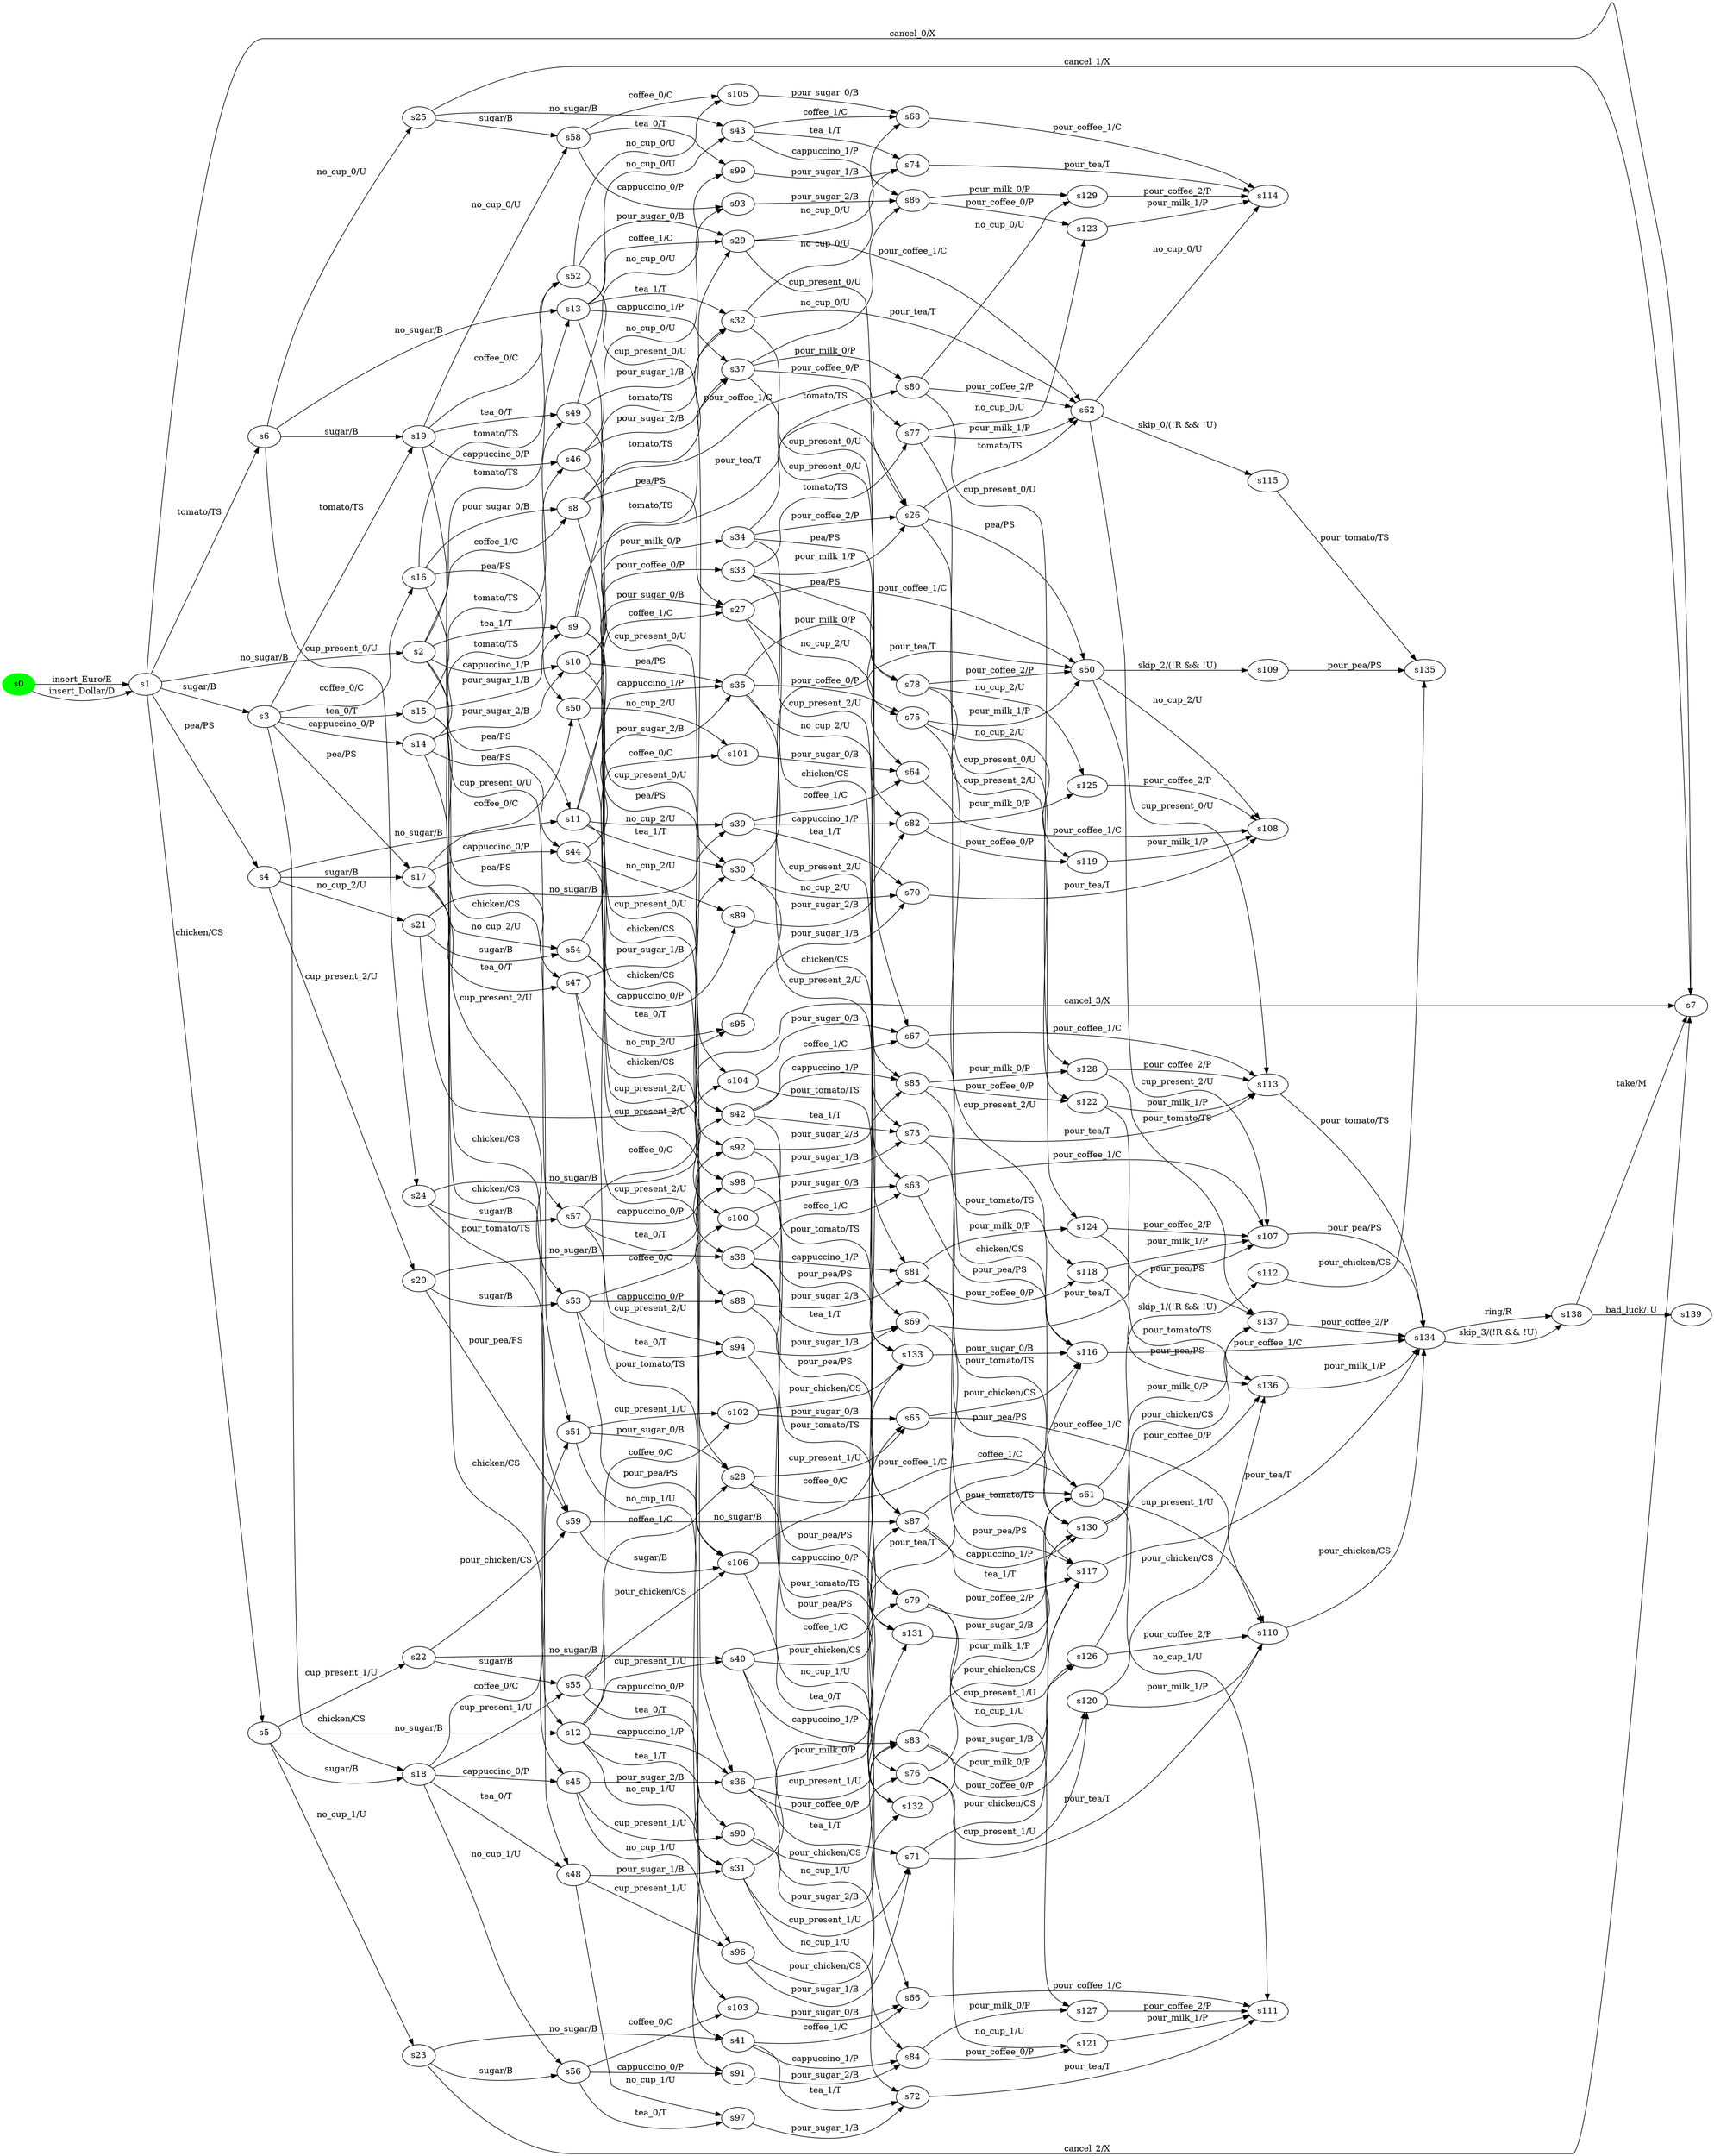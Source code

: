 digraph G {
rankdir=LR;
state0[ label = "s0", style=filled, color=green ];
state1 [ label = "s31" ];
state1 -> state2 [ label=" cup_present_1/U " ];
state1 -> state3 [ label=" no_cup_1/U " ];
state1 -> state4 [ label=" pour_tea/T " ];
state5 [ label = "s30" ];
state5 -> state6 [ label=" cup_present_2/U " ];
state5 -> state7 [ label=" no_cup_2/U " ];
state5 -> state8 [ label=" pour_tea/T " ];
state9 [ label = "s33" ];
state9 -> state10 [ label=" pour_milk_1/P " ];
state9 -> state11 [ label=" tomato/TS " ];
state9 -> state12 [ label=" pea/PS " ];
state9 -> state13 [ label=" chicken/CS " ];
state14 [ label = "s32" ];
state14 -> state15 [ label=" cup_present_0/U " ];
state14 -> state16 [ label=" no_cup_0/U " ];
state14 -> state17 [ label=" pour_tea/T " ];
state18 [ label = "s35" ];
state18 -> state19 [ label=" no_cup_2/U " ];
state18 -> state20 [ label=" pour_milk_0/P " ];
state18 -> state12 [ label=" pour_coffee_0/P " ];
state18 -> state21 [ label=" cup_present_2/U " ];
state22 [ label = "s34" ];
state22 -> state23 [ label=" chicken/CS " ];
state22 -> state10 [ label=" pour_coffee_2/P " ];
state22 -> state24 [ label=" tomato/TS " ];
state22 -> state20 [ label=" pea/PS " ];
state25 [ label = "s37" ];
state25 -> state26 [ label=" no_cup_0/U " ];
state25 -> state11 [ label=" pour_coffee_0/P " ];
state25 -> state27 [ label=" cup_present_0/U " ];
state25 -> state24 [ label=" pour_milk_0/P " ];
state28 [ label = "s36" ];
state28 -> state29 [ label=" no_cup_1/U " ];
state28 -> state13 [ label=" pour_coffee_0/P " ];
state28 -> state30 [ label=" cup_present_1/U " ];
state28 -> state23 [ label=" pour_milk_0/P " ];
state31 [ label = "s39" ];
state31 -> state19 [ label=" cappuccino_1/P " ];
state31 -> state32 [ label=" coffee_1/C " ];
state31 -> state7 [ label=" tea_1/T " ];
state33 [ label = "s38" ];
state33 -> state34 [ label=" pour_pea/PS " ];
state33 -> state35 [ label=" coffee_1/C " ];
state33 -> state21 [ label=" cappuccino_1/P " ];
state33 -> state6 [ label=" tea_1/T " ];
state0 -> state36 [ label=" insert_Euro/E " ];
state0 -> state36 [ label=" insert_Dollar/D " ];
state36 [ label = "s1" ];
state36 -> state37 [ label=" cancel_0/X " ];
state36 -> state38 [ label=" tomato/TS " ];
state36 -> state39 [ label=" sugar/B " ];
state36 -> state40 [ label=" chicken/CS " ];
state36 -> state41 [ label=" pea/PS " ];
state36 -> state42 [ label=" no_sugar/B " ];
state42 [ label = "s2" ];
state42 -> state43 [ label=" tea_1/T " ];
state42 -> state44 [ label=" pea/PS " ];
state42 -> state45 [ label=" coffee_1/C " ];
state42 -> state46 [ label=" chicken/CS " ];
state42 -> state47 [ label=" cappuccino_1/P " ];
state42 -> state48 [ label=" tomato/TS " ];
state39 [ label = "s3" ];
state39 -> state49 [ label=" tea_0/T " ];
state39 -> state50 [ label=" coffee_0/C " ];
state39 -> state51 [ label=" pea/PS " ];
state39 -> state52 [ label=" chicken/CS " ];
state39 -> state53 [ label=" cappuccino_0/P " ];
state39 -> state54 [ label=" tomato/TS " ];
state41 [ label = "s4" ];
state41 -> state55 [ label=" cup_present_2/U " ];
state41 -> state51 [ label=" sugar/B " ];
state41 -> state44 [ label=" no_sugar/B " ];
state41 -> state56 [ label=" no_cup_2/U " ];
state40 [ label = "s5" ];
state40 -> state57 [ label=" cup_present_1/U " ];
state40 -> state46 [ label=" no_sugar/B " ];
state40 -> state52 [ label=" sugar/B " ];
state40 -> state58 [ label=" no_cup_1/U " ];
state38 [ label = "s6" ];
state38 -> state54 [ label=" sugar/B " ];
state38 -> state59 [ label=" cup_present_0/U " ];
state38 -> state60 [ label=" no_cup_0/U " ];
state38 -> state48 [ label=" no_sugar/B " ];
state37 [ label = "s7" ];
state45 [ label = "s8" ];
state45 -> state61 [ label=" tomato/TS " ];
state45 -> state62 [ label=" chicken/CS " ];
state45 -> state10 [ label=" pour_coffee_1/C " ];
state45 -> state63 [ label=" pea/PS " ];
state43 [ label = "s9" ];
state43 -> state14 [ label=" tomato/TS " ];
state43 -> state1 [ label=" chicken/CS " ];
state43 -> state10 [ label=" pour_tea/T " ];
state43 -> state5 [ label=" pea/PS " ];
state64 [ label = "s40" ];
state64 -> state2 [ label=" tea_1/T " ];
state64 -> state34 [ label=" pour_chicken/CS " ];
state64 -> state30 [ label=" cappuccino_1/P " ];
state64 -> state65 [ label=" coffee_1/C " ];
state66 [ label = "s42" ];
state66 -> state34 [ label=" pour_tomato/TS " ];
state66 -> state15 [ label=" tea_1/T " ];
state66 -> state67 [ label=" coffee_1/C " ];
state66 -> state27 [ label=" cappuccino_1/P " ];
state68 [ label = "s41" ];
state68 -> state29 [ label=" cappuccino_1/P " ];
state68 -> state3 [ label=" tea_1/T " ];
state68 -> state69 [ label=" coffee_1/C " ];
state70 [ label = "s139" ];
state71 [ label = "s44" ];
state71 -> state72 [ label=" no_cup_2/U " ];
state71 -> state18 [ label=" pour_sugar_2/B " ];
state71 -> state73 [ label=" cup_present_2/U " ];
state74 [ label = "s43" ];
state74 -> state16 [ label=" tea_1/T " ];
state74 -> state75 [ label=" coffee_1/C " ];
state74 -> state26 [ label=" cappuccino_1/P " ];
state76 [ label = "s136" ];
state76 -> state77 [ label=" pour_milk_1/P " ];
state78 [ label = "s46" ];
state78 -> state79 [ label=" no_cup_0/U " ];
state78 -> state25 [ label=" pour_sugar_2/B " ];
state78 -> state80 [ label=" cup_present_0/U " ];
state81 [ label = "s135" ];
state82 [ label = "s45" ];
state82 -> state83 [ label=" no_cup_1/U " ];
state82 -> state28 [ label=" pour_sugar_2/B " ];
state82 -> state84 [ label=" cup_present_1/U " ];
state85 [ label = "s138" ];
state85 -> state37 [ label=" take/M " ];
state85 -> state70 [ label=" bad_luck/!U " ];
state86 [ label = "s48" ];
state86 -> state87 [ label=" no_cup_1/U " ];
state86 -> state1 [ label=" pour_sugar_1/B " ];
state86 -> state88 [ label=" cup_present_1/U " ];
state89 [ label = "s47" ];
state89 -> state90 [ label=" no_cup_2/U " ];
state89 -> state91 [ label=" cup_present_2/U " ];
state89 -> state5 [ label=" pour_sugar_1/B " ];
state92 [ label = "s137" ];
state92 -> state77 [ label=" pour_coffee_2/P " ];
state93 [ label = "s49" ];
state93 -> state94 [ label=" no_cup_0/U " ];
state93 -> state14 [ label=" pour_sugar_1/B " ];
state93 -> state95 [ label=" cup_present_0/U " ];
state96 [ label = "s51" ];
state96 -> state97 [ label=" cup_present_1/U " ];
state96 -> state98 [ label=" no_cup_1/U " ];
state96 -> state62 [ label=" pour_sugar_0/B " ];
state99 [ label = "s50" ];
state99 -> state100 [ label=" cup_present_2/U " ];
state99 -> state101 [ label=" no_cup_2/U " ];
state99 -> state63 [ label=" pour_sugar_0/B " ];
state102 [ label = "s53" ];
state102 -> state100 [ label=" coffee_0/C " ];
state102 -> state103 [ label=" pour_pea/PS " ];
state102 -> state91 [ label=" tea_0/T " ];
state102 -> state73 [ label=" cappuccino_0/P " ];
state104 [ label = "s52" ];
state104 -> state105 [ label=" cup_present_0/U " ];
state104 -> state106 [ label=" no_cup_0/U " ];
state104 -> state61 [ label=" pour_sugar_0/B " ];
state107 [ label = "s55" ];
state107 -> state84 [ label=" cappuccino_0/P " ];
state107 -> state97 [ label=" coffee_0/C " ];
state107 -> state88 [ label=" tea_0/T " ];
state107 -> state103 [ label=" pour_chicken/CS " ];
state108 [ label = "s54" ];
state108 -> state101 [ label=" coffee_0/C " ];
state108 -> state90 [ label=" tea_0/T " ];
state108 -> state72 [ label=" cappuccino_0/P " ];
state109 [ label = "s57" ];
state109 -> state80 [ label=" cappuccino_0/P " ];
state109 -> state105 [ label=" coffee_0/C " ];
state109 -> state95 [ label=" tea_0/T " ];
state109 -> state103 [ label=" pour_tomato/TS " ];
state110 [ label = "s56" ];
state110 -> state98 [ label=" coffee_0/C " ];
state110 -> state83 [ label=" cappuccino_0/P " ];
state110 -> state87 [ label=" tea_0/T " ];
state111 [ label = "s59" ];
state111 -> state34 [ label=" no_sugar/B " ];
state111 -> state103 [ label=" sugar/B " ];
state112 [ label = "s58" ];
state112 -> state79 [ label=" cappuccino_0/P " ];
state112 -> state106 [ label=" coffee_0/C " ];
state112 -> state94 [ label=" tea_0/T " ];
state8 [ label = "s60" ];
state8 -> state113 [ label=" skip_2/(!R && !U) " ];
state8 -> state114 [ label=" no_cup_2/U " ];
state8 -> state115 [ label=" cup_present_2/U " ];
state17 [ label = "s62" ];
state17 -> state116 [ label=" no_cup_0/U " ];
state17 -> state117 [ label=" skip_0/(!R && !U) " ];
state17 -> state118 [ label=" cup_present_0/U " ];
state4 [ label = "s61" ];
state4 -> state119 [ label=" no_cup_1/U " ];
state4 -> state120 [ label=" skip_1/(!R && !U) " ];
state4 -> state121 [ label=" cup_present_1/U " ];
state32 [ label = "s64" ];
state32 -> state114 [ label=" pour_coffee_1/C " ];
state35 [ label = "s63" ];
state35 -> state122 [ label=" pour_pea/PS " ];
state35 -> state115 [ label=" pour_coffee_1/C " ];
state69 [ label = "s66" ];
state69 -> state119 [ label=" pour_coffee_1/C " ];
state65 [ label = "s65" ];
state65 -> state122 [ label=" pour_chicken/CS " ];
state65 -> state121 [ label=" pour_coffee_1/C " ];
state75 [ label = "s68" ];
state75 -> state116 [ label=" pour_coffee_1/C " ];
state67 [ label = "s67" ];
state67 -> state118 [ label=" pour_coffee_1/C " ];
state67 -> state122 [ label=" pour_tomato/TS " ];
state6 [ label = "s69" ];
state6 -> state115 [ label=" pour_tea/T " ];
state6 -> state123 [ label=" pour_pea/PS " ];
state121 [ label = "s110" ];
state121 -> state77 [ label=" pour_chicken/CS " ];
state120 [ label = "s112" ];
state120 -> state81 [ label=" pour_chicken/CS " ];
state119 [ label = "s111" ];
state2 [ label = "s71" ];
state2 -> state121 [ label=" pour_tea/T " ];
state2 -> state123 [ label=" pour_chicken/CS " ];
state7 [ label = "s70" ];
state7 -> state114 [ label=" pour_tea/T " ];
state15 [ label = "s73" ];
state15 -> state118 [ label=" pour_tea/T " ];
state15 -> state123 [ label=" pour_tomato/TS " ];
state3 [ label = "s72" ];
state3 -> state119 [ label=" pour_tea/T " ];
state12 [ label = "s75" ];
state12 -> state124 [ label=" no_cup_2/U " ];
state12 -> state125 [ label=" cup_present_2/U " ];
state12 -> state8 [ label=" pour_milk_1/P " ];
state115 [ label = "s107" ];
state115 -> state77 [ label=" pour_pea/PS " ];
state16 [ label = "s74" ];
state16 -> state116 [ label=" pour_tea/T " ];
state103 [ label = "s106" ];
state103 -> state126 [ label=" coffee_0/C " ];
state103 -> state127 [ label=" cappuccino_0/P " ];
state103 -> state128 [ label=" tea_0/T " ];
state11 [ label = "s77" ];
state11 -> state129 [ label=" no_cup_0/U " ];
state11 -> state130 [ label=" cup_present_0/U " ];
state11 -> state17 [ label=" pour_milk_1/P " ];
state113 [ label = "s109" ];
state113 -> state81 [ label=" pour_pea/PS " ];
state13 [ label = "s76" ];
state13 -> state131 [ label=" no_cup_1/U " ];
state13 -> state132 [ label=" cup_present_1/U " ];
state13 -> state4 [ label=" pour_milk_1/P " ];
state114 [ label = "s108" ];
state98 [ label = "s103" ];
state98 -> state69 [ label=" pour_sugar_0/B " ];
state23 [ label = "s79" ];
state23 -> state133 [ label=" no_cup_1/U " ];
state23 -> state134 [ label=" cup_present_1/U " ];
state23 -> state4 [ label=" pour_coffee_2/P " ];
state20 [ label = "s78" ];
state20 -> state135 [ label=" no_cup_2/U " ];
state20 -> state136 [ label=" cup_present_2/U " ];
state20 -> state8 [ label=" pour_coffee_2/P " ];
state97 [ label = "s102" ];
state97 -> state126 [ label=" pour_chicken/CS " ];
state97 -> state65 [ label=" pour_sugar_0/B " ];
state106 [ label = "s105" ];
state106 -> state75 [ label=" pour_sugar_0/B " ];
state105 [ label = "s104" ];
state105 -> state126 [ label=" pour_tomato/TS " ];
state105 -> state67 [ label=" pour_sugar_0/B " ];
state101 [ label = "s101" ];
state101 -> state32 [ label=" pour_sugar_0/B " ];
state24 [ label = "s80" ];
state24 -> state137 [ label=" no_cup_0/U " ];
state24 -> state17 [ label=" pour_coffee_2/P " ];
state24 -> state138 [ label=" cup_present_0/U " ];
state100 [ label = "s100" ];
state100 -> state126 [ label=" pour_pea/PS " ];
state100 -> state35 [ label=" pour_sugar_0/B " ];
state19 [ label = "s82" ];
state19 -> state124 [ label=" pour_coffee_0/P " ];
state19 -> state135 [ label=" pour_milk_0/P " ];
state21 [ label = "s81" ];
state21 -> state139 [ label=" pour_pea/PS " ];
state21 -> state125 [ label=" pour_coffee_0/P " ];
state21 -> state136 [ label=" pour_milk_0/P " ];
state29 [ label = "s84" ];
state29 -> state133 [ label=" pour_milk_0/P " ];
state29 -> state131 [ label=" pour_coffee_0/P " ];
state30 [ label = "s83" ];
state30 -> state134 [ label=" pour_milk_0/P " ];
state30 -> state139 [ label=" pour_chicken/CS " ];
state30 -> state132 [ label=" pour_coffee_0/P " ];
state26 [ label = "s86" ];
state26 -> state137 [ label=" pour_milk_0/P " ];
state26 -> state129 [ label=" pour_coffee_0/P " ];
state27 [ label = "s85" ];
state27 -> state138 [ label=" pour_milk_0/P " ];
state27 -> state130 [ label=" pour_coffee_0/P " ];
state27 -> state139 [ label=" pour_tomato/TS " ];
state73 [ label = "s88" ];
state73 -> state21 [ label=" pour_sugar_2/B " ];
state73 -> state127 [ label=" pour_pea/PS " ];
state34 [ label = "s87" ];
state34 -> state122 [ label=" coffee_1/C " ];
state34 -> state139 [ label=" cappuccino_1/P " ];
state34 -> state123 [ label=" tea_1/T " ];
state72 [ label = "s89" ];
state72 -> state19 [ label=" pour_sugar_2/B " ];
state128 [ label = "s132" ];
state128 -> state123 [ label=" pour_sugar_1/B " ];
state127 [ label = "s131" ];
state127 -> state139 [ label=" pour_sugar_2/B " ];
state83 [ label = "s91" ];
state83 -> state29 [ label=" pour_sugar_2/B " ];
state77 [ label = "s134" ];
state77 -> state85 [ label=" skip_3/(!R && !U) " ];
state77 -> state85 [ label=" ring/R " ];
state84 [ label = "s90" ];
state84 -> state30 [ label=" pour_sugar_2/B " ];
state84 -> state127 [ label=" pour_chicken/CS " ];
state126 [ label = "s133" ];
state126 -> state122 [ label=" pour_sugar_0/B " ];
state79 [ label = "s93" ];
state79 -> state26 [ label=" pour_sugar_2/B " ];
state80 [ label = "s92" ];
state80 -> state27 [ label=" pour_sugar_2/B " ];
state80 -> state127 [ label=" pour_tomato/TS " ];
state139 [ label = "s130" ];
state139 -> state92 [ label=" pour_milk_0/P " ];
state139 -> state76 [ label=" pour_coffee_0/P " ];
state90 [ label = "s95" ];
state90 -> state7 [ label=" pour_sugar_1/B " ];
state91 [ label = "s94" ];
state91 -> state6 [ label=" pour_sugar_1/B " ];
state91 -> state128 [ label=" pour_pea/PS " ];
state87 [ label = "s97" ];
state87 -> state3 [ label=" pour_sugar_1/B " ];
state137 [ label = "s129" ];
state137 -> state116 [ label=" pour_coffee_2/P " ];
state88 [ label = "s96" ];
state88 -> state2 [ label=" pour_sugar_1/B " ];
state88 -> state128 [ label=" pour_chicken/CS " ];
state138 [ label = "s128" ];
state138 -> state92 [ label=" pour_tomato/TS " ];
state138 -> state118 [ label=" pour_coffee_2/P " ];
state94 [ label = "s99" ];
state94 -> state16 [ label=" pour_sugar_1/B " ];
state44 [ label = "s11" ];
state44 -> state33 [ label=" cup_present_2/U " ];
state44 -> state18 [ label=" cappuccino_1/P " ];
state44 -> state5 [ label=" tea_1/T " ];
state44 -> state63 [ label=" coffee_1/C " ];
state44 -> state31 [ label=" no_cup_2/U " ];
state47 [ label = "s10" ];
state47 -> state22 [ label=" pour_milk_0/P " ];
state47 -> state9 [ label=" pour_coffee_0/P " ];
state47 -> state18 [ label=" pea/PS " ];
state47 -> state28 [ label=" chicken/CS " ];
state47 -> state25 [ label=" tomato/TS " ];
state95 [ label = "s98" ];
state95 -> state15 [ label=" pour_sugar_1/B " ];
state95 -> state128 [ label=" pour_tomato/TS " ];
state135 [ label = "s125" ];
state135 -> state114 [ label=" pour_coffee_2/P " ];
state48 [ label = "s13" ];
state48 -> state14 [ label=" tea_1/T " ];
state48 -> state66 [ label=" cup_present_0/U " ];
state48 -> state25 [ label=" cappuccino_1/P " ];
state48 -> state61 [ label=" coffee_1/C " ];
state48 -> state74 [ label=" no_cup_0/U " ];
state46 [ label = "s12" ];
state46 -> state28 [ label=" cappuccino_1/P " ];
state46 -> state1 [ label=" tea_1/T " ];
state46 -> state64 [ label=" cup_present_1/U " ];
state46 -> state62 [ label=" coffee_1/C " ];
state46 -> state68 [ label=" no_cup_1/U " ];
state136 [ label = "s124" ];
state136 -> state92 [ label=" pour_pea/PS " ];
state136 -> state115 [ label=" pour_coffee_2/P " ];
state49 [ label = "s15" ];
state49 -> state93 [ label=" tomato/TS " ];
state49 -> state43 [ label=" pour_sugar_1/B " ];
state49 -> state86 [ label=" chicken/CS " ];
state49 -> state89 [ label=" pea/PS " ];
state133 [ label = "s127" ];
state133 -> state119 [ label=" pour_coffee_2/P " ];
state53 [ label = "s14" ];
state53 -> state78 [ label=" tomato/TS " ];
state53 -> state47 [ label=" pour_sugar_2/B " ];
state53 -> state82 [ label=" chicken/CS " ];
state53 -> state71 [ label=" pea/PS " ];
state134 [ label = "s126" ];
state134 -> state92 [ label=" pour_chicken/CS " ];
state134 -> state121 [ label=" pour_coffee_2/P " ];
state51 [ label = "s17" ];
state51 -> state102 [ label=" cup_present_2/U " ];
state51 -> state89 [ label=" tea_0/T " ];
state51 -> state108 [ label=" no_cup_2/U " ];
state51 -> state71 [ label=" cappuccino_0/P " ];
state51 -> state99 [ label=" coffee_0/C " ];
state50 [ label = "s16" ];
state50 -> state104 [ label=" tomato/TS " ];
state50 -> state99 [ label=" pea/PS " ];
state50 -> state45 [ label=" pour_sugar_0/B " ];
state50 -> state96 [ label=" chicken/CS " ];
state54 [ label = "s19" ];
state54 -> state109 [ label=" cup_present_0/U " ];
state54 -> state93 [ label=" tea_0/T " ];
state54 -> state112 [ label=" no_cup_0/U " ];
state54 -> state78 [ label=" cappuccino_0/P " ];
state54 -> state104 [ label=" coffee_0/C " ];
state52 [ label = "s18" ];
state52 -> state86 [ label=" tea_0/T " ];
state52 -> state107 [ label=" cup_present_1/U " ];
state52 -> state110 [ label=" no_cup_1/U " ];
state52 -> state82 [ label=" cappuccino_0/P " ];
state52 -> state96 [ label=" coffee_0/C " ];
state131 [ label = "s121" ];
state131 -> state119 [ label=" pour_milk_1/P " ];
state132 [ label = "s120" ];
state132 -> state76 [ label=" pour_chicken/CS " ];
state132 -> state121 [ label=" pour_milk_1/P " ];
state129 [ label = "s123" ];
state129 -> state116 [ label=" pour_milk_1/P " ];
state130 [ label = "s122" ];
state130 -> state76 [ label=" pour_tomato/TS " ];
state130 -> state118 [ label=" pour_milk_1/P " ];
state55 [ label = "s20" ];
state55 -> state102 [ label=" sugar/B " ];
state55 -> state111 [ label=" pour_pea/PS " ];
state55 -> state33 [ label=" no_sugar/B " ];
state125 [ label = "s118" ];
state125 -> state76 [ label=" pour_pea/PS " ];
state125 -> state115 [ label=" pour_milk_1/P " ];
state123 [ label = "s117" ];
state123 -> state77 [ label=" pour_tea/T " ];
state57 [ label = "s22" ];
state57 -> state64 [ label=" no_sugar/B " ];
state57 -> state107 [ label=" sugar/B " ];
state57 -> state111 [ label=" pour_chicken/CS " ];
state56 [ label = "s21" ];
state56 -> state108 [ label=" sugar/B " ];
state56 -> state31 [ label=" no_sugar/B " ];
state56 -> state37 [ label=" cancel_3/X " ];
state124 [ label = "s119" ];
state124 -> state114 [ label=" pour_milk_1/P " ];
state59 [ label = "s24" ];
state59 -> state109 [ label=" sugar/B " ];
state59 -> state66 [ label=" no_sugar/B " ];
state59 -> state111 [ label=" pour_tomato/TS " ];
state116 [ label = "s114" ];
state58 [ label = "s23" ];
state58 -> state37 [ label=" cancel_2/X " ];
state58 -> state110 [ label=" sugar/B " ];
state58 -> state68 [ label=" no_sugar/B " ];
state118 [ label = "s113" ];
state118 -> state77 [ label=" pour_tomato/TS " ];
state122 [ label = "s116" ];
state122 -> state77 [ label=" pour_coffee_1/C " ];
state10 [ label = "s26" ];
state10 -> state17 [ label=" tomato/TS " ];
state10 -> state8 [ label=" pea/PS " ];
state10 -> state4 [ label=" chicken/CS " ];
state60 [ label = "s25" ];
state60 -> state37 [ label=" cancel_1/X " ];
state60 -> state74 [ label=" no_sugar/B " ];
state60 -> state112 [ label=" sugar/B " ];
state117 [ label = "s115" ];
state117 -> state81 [ label=" pour_tomato/TS " ];
state62 [ label = "s28" ];
state62 -> state69 [ label=" no_cup_1/U " ];
state62 -> state4 [ label=" pour_coffee_1/C " ];
state62 -> state65 [ label=" cup_present_1/U " ];
state63 [ label = "s27" ];
state63 -> state32 [ label=" no_cup_2/U " ];
state63 -> state8 [ label=" pour_coffee_1/C " ];
state63 -> state35 [ label=" cup_present_2/U " ];
state61 [ label = "s29" ];
state61 -> state75 [ label=" no_cup_0/U " ];
state61 -> state17 [ label=" pour_coffee_1/C " ];
state61 -> state67 [ label=" cup_present_0/U " ];
}
